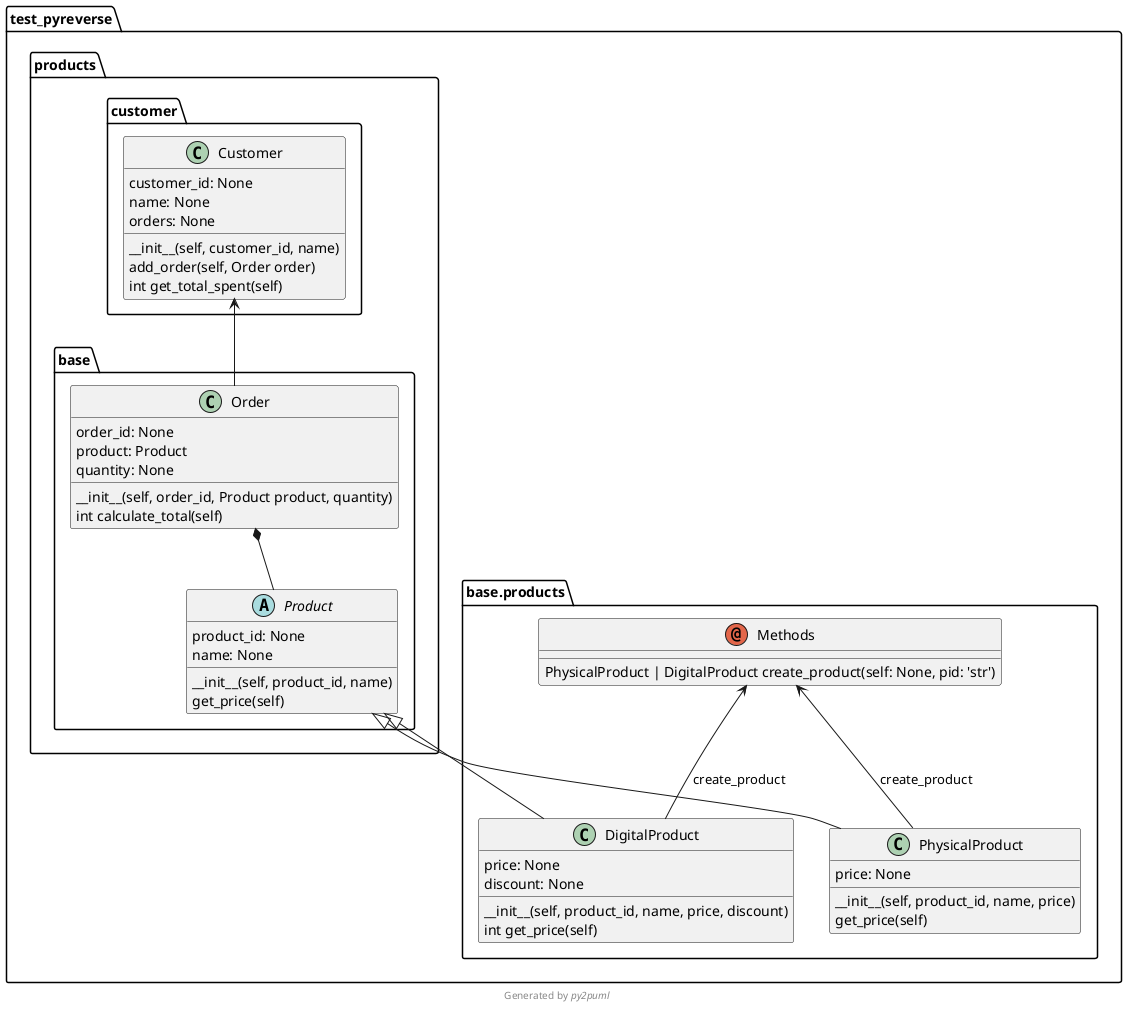 @startuml test_pyreverse
!pragma useIntermediatePackages false

class test_pyreverse.base.products.DigitalProduct {
  price: None
  discount: None
  __init__(self, product_id, name, price, discount)
  int get_price(self)
}
class test_pyreverse.base.products.PhysicalProduct {
  price: None
  __init__(self, product_id, name, price)
  get_price(self)
}
abstract class test_pyreverse.products.base.Product {
  product_id: None
  name: None
  __init__(self, product_id, name)
  get_price(self)
}
class test_pyreverse.products.base.Order {
  order_id: None
  product: Product
  quantity: None
  __init__(self, order_id, Product product, quantity)
  int calculate_total(self)
}
class test_pyreverse.products.customer.Customer {
  customer_id: None
  name: None
  orders: None
  __init__(self, customer_id, name)
  add_order(self, Order order)
  int get_total_spent(self)
}
annotation test_pyreverse.base.products.Methods {
  PhysicalProduct | DigitalProduct create_product(self: None, pid: 'str')
}
test_pyreverse.products.base.Product <|-- test_pyreverse.base.products.DigitalProduct
test_pyreverse.products.base.Product <|-- test_pyreverse.base.products.PhysicalProduct
test_pyreverse.products.base.Order *-- test_pyreverse.products.base.Product
test_pyreverse.base.products.Methods <-- test_pyreverse.base.products.PhysicalProduct: create_product
test_pyreverse.base.products.Methods <-- test_pyreverse.base.products.DigitalProduct: create_product
test_pyreverse.products.customer.Customer <-- test_pyreverse.products.base.Order
footer Generated by //py2puml//
@enduml
